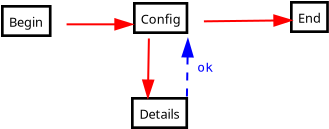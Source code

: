 <?xml version="1.0"?>
<diagram xmlns:dia="http://www.lysator.liu.se/~alla/dia/">
  <diagramdata>
    <attribute name="background">
      <color val="#ffffff"/>
    </attribute>
    <attribute name="paper">
      <composite type="paper">
        <attribute name="name">
          <string>#A4#</string>
        </attribute>
        <attribute name="tmargin">
          <real val="2.82"/>
        </attribute>
        <attribute name="bmargin">
          <real val="2.82"/>
        </attribute>
        <attribute name="lmargin">
          <real val="2.82"/>
        </attribute>
        <attribute name="rmargin">
          <real val="2.82"/>
        </attribute>
        <attribute name="is_portrait">
          <boolean val="true"/>
        </attribute>
        <attribute name="scaling">
          <real val="1"/>
        </attribute>
        <attribute name="fitto">
          <boolean val="false"/>
        </attribute>
      </composite>
    </attribute>
    <attribute name="grid">
      <composite type="grid">
        <attribute name="width_x">
          <real val="1"/>
        </attribute>
        <attribute name="width_y">
          <real val="1"/>
        </attribute>
        <attribute name="visible_x">
          <int val="1"/>
        </attribute>
        <attribute name="visible_y">
          <int val="1"/>
        </attribute>
      </composite>
    </attribute>
    <attribute name="guides">
      <composite type="guides">
        <attribute name="hguides"/>
        <attribute name="vguides"/>
      </composite>
    </attribute>
  </diagramdata>
  <layer name="Background" visible="true">
    <object type="FS - Function" version="0" id="O0">
      <attribute name="obj_pos">
        <point val="-1.25,-0.897"/>
      </attribute>
      <attribute name="obj_bb">
        <rectangle val="-1.3,-0.947;2.012,0.953"/>
      </attribute>
      <attribute name="elem_corner">
        <point val="-1.25,-0.897"/>
      </attribute>
      <attribute name="elem_width">
        <real val="3.212"/>
      </attribute>
      <attribute name="elem_height">
        <real val="1.8"/>
      </attribute>
      <attribute name="text">
        <composite type="text">
          <attribute name="string">
            <string>#Begin#</string>
          </attribute>
          <attribute name="font">
            <font name="Helvetica"/>
          </attribute>
          <attribute name="height">
            <real val="0.8"/>
          </attribute>
          <attribute name="pos">
            <point val="0.356,0.243"/>
          </attribute>
          <attribute name="color">
            <color val="#000000"/>
          </attribute>
          <attribute name="alignment">
            <enum val="1"/>
          </attribute>
        </composite>
      </attribute>
      <attribute name="is_wish">
        <boolean val="false"/>
      </attribute>
      <attribute name="is_user">
        <boolean val="false"/>
      </attribute>
    </object>
    <object type="FS - Function" version="0" id="O1">
      <attribute name="obj_pos">
        <point val="5.35,-1.047"/>
      </attribute>
      <attribute name="obj_bb">
        <rectangle val="5.3,-1.097;8.879,0.803"/>
      </attribute>
      <attribute name="elem_corner">
        <point val="5.35,-1.047"/>
      </attribute>
      <attribute name="elem_width">
        <real val="3.479"/>
      </attribute>
      <attribute name="elem_height">
        <real val="1.8"/>
      </attribute>
      <attribute name="text">
        <composite type="text">
          <attribute name="string">
            <string>#Config#</string>
          </attribute>
          <attribute name="font">
            <font name="Helvetica"/>
          </attribute>
          <attribute name="height">
            <real val="0.8"/>
          </attribute>
          <attribute name="pos">
            <point val="7.089,0.093"/>
          </attribute>
          <attribute name="color">
            <color val="#000000"/>
          </attribute>
          <attribute name="alignment">
            <enum val="1"/>
          </attribute>
        </composite>
      </attribute>
      <attribute name="is_wish">
        <boolean val="false"/>
      </attribute>
      <attribute name="is_user">
        <boolean val="false"/>
      </attribute>
    </object>
    <object type="FS - Function" version="0" id="O2">
      <attribute name="obj_pos">
        <point val="13.2,-1.097"/>
      </attribute>
      <attribute name="obj_bb">
        <rectangle val="13.15,-1.147;15.856,0.753"/>
      </attribute>
      <attribute name="elem_corner">
        <point val="13.2,-1.097"/>
      </attribute>
      <attribute name="elem_width">
        <real val="2.606"/>
      </attribute>
      <attribute name="elem_height">
        <real val="1.8"/>
      </attribute>
      <attribute name="text">
        <composite type="text">
          <attribute name="string">
            <string>#End#</string>
          </attribute>
          <attribute name="font">
            <font name="Helvetica"/>
          </attribute>
          <attribute name="height">
            <real val="0.8"/>
          </attribute>
          <attribute name="pos">
            <point val="14.503,0.043"/>
          </attribute>
          <attribute name="color">
            <color val="#000000"/>
          </attribute>
          <attribute name="alignment">
            <enum val="1"/>
          </attribute>
        </composite>
      </attribute>
      <attribute name="is_wish">
        <boolean val="false"/>
      </attribute>
      <attribute name="is_user">
        <boolean val="false"/>
      </attribute>
    </object>
    <object type="FS - Function" version="0" id="O3">
      <attribute name="obj_pos">
        <point val="5.25,3.703"/>
      </attribute>
      <attribute name="obj_bb">
        <rectangle val="5.2,3.653;8.9,5.553"/>
      </attribute>
      <attribute name="elem_corner">
        <point val="5.25,3.703"/>
      </attribute>
      <attribute name="elem_width">
        <real val="3.6"/>
      </attribute>
      <attribute name="elem_height">
        <real val="1.8"/>
      </attribute>
      <attribute name="text">
        <composite type="text">
          <attribute name="string">
            <string>#Details#</string>
          </attribute>
          <attribute name="font">
            <font name="Helvetica"/>
          </attribute>
          <attribute name="height">
            <real val="0.8"/>
          </attribute>
          <attribute name="pos">
            <point val="7.05,4.843"/>
          </attribute>
          <attribute name="color">
            <color val="#000000"/>
          </attribute>
          <attribute name="alignment">
            <enum val="1"/>
          </attribute>
        </composite>
      </attribute>
      <attribute name="is_wish">
        <boolean val="false"/>
      </attribute>
      <attribute name="is_user">
        <boolean val="false"/>
      </attribute>
    </object>
    <object type="FS - Flow" version="0" id="O4">
      <attribute name="obj_pos">
        <point val="1.962,0.003"/>
      </attribute>
      <attribute name="obj_bb">
        <rectangle val="1.112,-1.027;6.1,1.273"/>
      </attribute>
      <attribute name="conn_endpoints">
        <point val="1.962,0.003"/>
        <point val="5.25,0.003"/>
      </attribute>
      <attribute name="text">
        <composite type="text">
          <attribute name="string">
            <string>##</string>
          </attribute>
          <attribute name="font">
            <font name="Helvetica-Oblique"/>
          </attribute>
          <attribute name="height">
            <real val="0.6"/>
          </attribute>
          <attribute name="pos">
            <point val="3.606,0.303"/>
          </attribute>
          <attribute name="color">
            <color val="#ff0000"/>
          </attribute>
          <attribute name="alignment">
            <enum val="1"/>
          </attribute>
        </composite>
      </attribute>
      <attribute name="type">
        <int val="0"/>
      </attribute>
      <connections>
        <connection handle="0" to="O0" connection="4"/>
      </connections>
    </object>
    <object type="FS - Flow" version="0" id="O5">
      <attribute name="obj_pos">
        <point val="8.829,-0.147"/>
      </attribute>
      <attribute name="obj_bb">
        <rectangle val="7.979,-1.802;14.05,0.703"/>
      </attribute>
      <attribute name="conn_endpoints">
        <point val="8.829,-0.147"/>
        <point val="13.2,-0.197"/>
      </attribute>
      <attribute name="text">
        <composite type="text">
          <attribute name="string">
            <string>##</string>
          </attribute>
          <attribute name="font">
            <font name="Helvetica-Oblique"/>
          </attribute>
          <attribute name="height">
            <real val="0.6"/>
          </attribute>
          <attribute name="pos">
            <point val="11.011,-0.472"/>
          </attribute>
          <attribute name="color">
            <color val="#ff0000"/>
          </attribute>
          <attribute name="alignment">
            <enum val="1"/>
          </attribute>
        </composite>
      </attribute>
      <attribute name="type">
        <int val="0"/>
      </attribute>
      <connections>
        <connection handle="0" to="O1" connection="4"/>
        <connection handle="1" to="O2" connection="3"/>
      </connections>
    </object>
    <object type="FS - Flow" version="0" id="O6">
      <attribute name="obj_pos">
        <point val="6.078,0.711"/>
      </attribute>
      <attribute name="obj_bb">
        <rectangle val="5.178,-0.139;7.203,4.511"/>
      </attribute>
      <attribute name="conn_endpoints">
        <point val="6.078,0.711"/>
        <point val="6.028,3.661"/>
      </attribute>
      <attribute name="text">
        <composite type="text">
          <attribute name="string">
            <string>##</string>
          </attribute>
          <attribute name="font">
            <font name="Helvetica-Oblique"/>
          </attribute>
          <attribute name="height">
            <real val="0.6"/>
          </attribute>
          <attribute name="pos">
            <point val="6.353,2.191"/>
          </attribute>
          <attribute name="color">
            <color val="#ff0000"/>
          </attribute>
          <attribute name="alignment">
            <enum val="1"/>
          </attribute>
        </composite>
      </attribute>
      <attribute name="type">
        <int val="0"/>
      </attribute>
    </object>
    <object type="FS - Flow" version="0" id="O7">
      <attribute name="obj_pos">
        <point val="7.978,3.661"/>
      </attribute>
      <attribute name="obj_bb">
        <rectangle val="6.853,-0.089;8.878,4.511"/>
      </attribute>
      <attribute name="conn_endpoints">
        <point val="7.978,3.661"/>
        <point val="8.028,0.761"/>
      </attribute>
      <attribute name="text">
        <composite type="text">
          <attribute name="string">
            <string>##</string>
          </attribute>
          <attribute name="font">
            <font name="Helvetica-Oblique"/>
          </attribute>
          <attribute name="height">
            <real val="0.6"/>
          </attribute>
          <attribute name="pos">
            <point val="7.703,2.206"/>
          </attribute>
          <attribute name="color">
            <color val="#0000ff"/>
          </attribute>
          <attribute name="alignment">
            <enum val="1"/>
          </attribute>
        </composite>
      </attribute>
      <attribute name="type">
        <int val="2"/>
      </attribute>
    </object>
    <object type="Standard - Text" version="0" id="O8">
      <attribute name="obj_pos">
        <point val="8.9,2.373"/>
      </attribute>
      <attribute name="obj_bb">
        <rectangle val="8.315,1.778;9.485,2.578"/>
      </attribute>
      <attribute name="text">
        <composite type="text">
          <attribute name="string">
            <string>#ok#</string>
          </attribute>
          <attribute name="font">
            <font name="Courier"/>
          </attribute>
          <attribute name="height">
            <real val="0.8"/>
          </attribute>
          <attribute name="pos">
            <point val="8.9,2.373"/>
          </attribute>
          <attribute name="color">
            <color val="#0000ff"/>
          </attribute>
          <attribute name="alignment">
            <enum val="1"/>
          </attribute>
        </composite>
      </attribute>
    </object>
  </layer>
</diagram>
